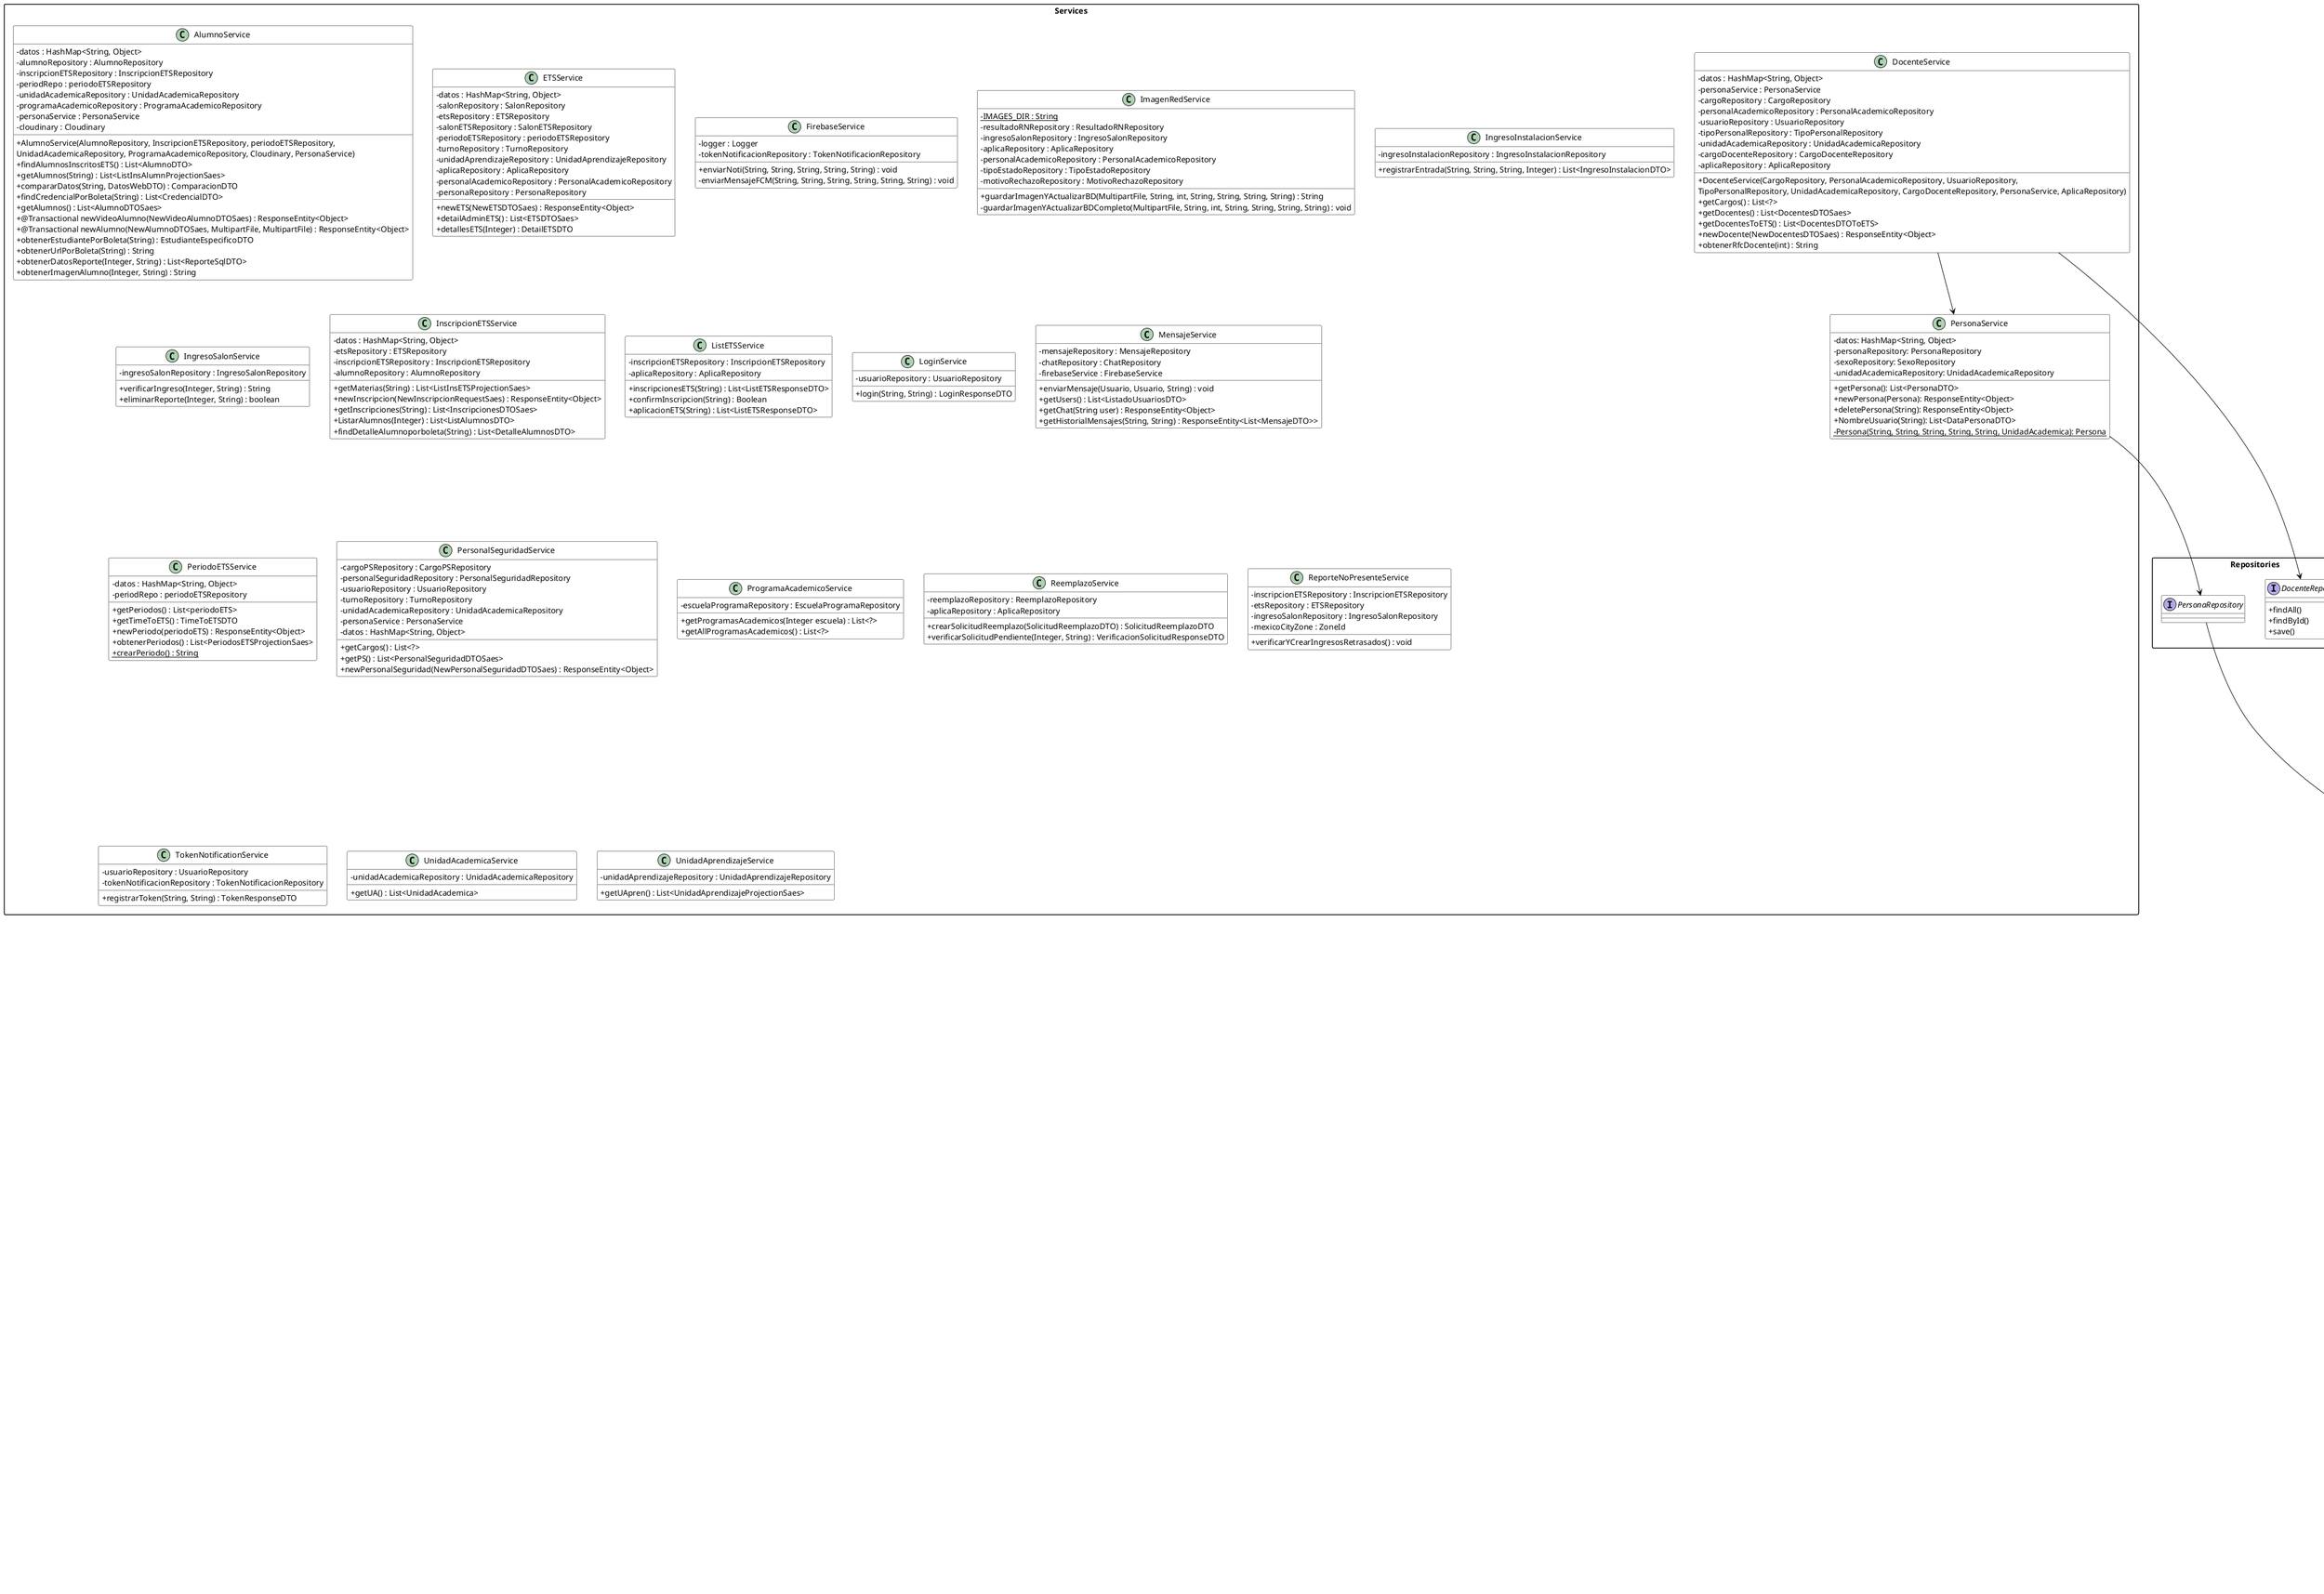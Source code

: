 @startuml
skinparam packageStyle rectangle
skinparam classAttributeIconSize 0

' Definición de estilos
skinparam class {
    BackgroundColor White
    ArrowColor Black
    BorderColor Black
}



' Services
package "Services" {
    class AlumnoService {
        - datos : HashMap<String, Object>
        - alumnoRepository : AlumnoRepository
        - inscripcionETSRepository : InscripcionETSRepository
        - periodRepo : periodoETSRepository
        - unidadAcademicaRepository : UnidadAcademicaRepository
        - programaAcademicoRepository : ProgramaAcademicoRepository
        - personaService : PersonaService
        - cloudinary : Cloudinary

        + AlumnoService(AlumnoRepository, InscripcionETSRepository, periodoETSRepository,
            UnidadAcademicaRepository, ProgramaAcademicoRepository, Cloudinary, PersonaService)
        + findAlumnosInscritosETS() : List<AlumnoDTO>
        + getAlumnos(String) : List<ListInsAlumnProjectionSaes>
        + compararDatos(String, DatosWebDTO) : ComparacionDTO
        + findCredencialPorBoleta(String) : List<CredencialDTO>
        + getAlumnos() : List<AlumnoDTOSaes>
        + @Transactional newVideoAlumno(NewVideoAlumnoDTOSaes) : ResponseEntity<Object>
        + @Transactional newAlumno(NewAlumnoDTOSaes, MultipartFile, MultipartFile) : ResponseEntity<Object>
        + obtenerEstudiantePorBoleta(String) : EstudianteEspecificoDTO
        + obtenerUrlPorBoleta(String) : String
        + obtenerDatosReporte(Integer, String) : List<ReporteSqlDTO>
        + obtenerImagenAlumno(Integer, String) : String
    }

     class DocenteService {
        - datos : HashMap<String, Object>
        - personaService : PersonaService
        - cargoRepository : CargoRepository
        - personalAcademicoRepository : PersonalAcademicoRepository
        - usuarioRepository : UsuarioRepository
        - tipoPersonalRepository : TipoPersonalRepository
        - unidadAcademicaRepository : UnidadAcademicaRepository
        - cargoDocenteRepository : CargoDocenteRepository
        - aplicaRepository : AplicaRepository

        + DocenteService(CargoRepository, PersonalAcademicoRepository, UsuarioRepository,
        TipoPersonalRepository, UnidadAcademicaRepository, CargoDocenteRepository, PersonaService, AplicaRepository)
        + getCargos() : List<?>
        + getDocentes() : List<DocentesDTOSaes>
        + getDocentesToETS() : List<DocentesDTOToETS>
        + newDocente(NewDocentesDTOSaes) : ResponseEntity<Object>
        + obtenerRfcDocente(int) : String
     }

     class ETSService {
        - datos : HashMap<String, Object>
        - salonRepository : SalonRepository
        - etsRepository : ETSRepository
        - salonETSRepository : SalonETSRepository
        - periodoETSRepository : periodoETSRepository
        - turnoRepository : TurnoRepository
        - unidadAprendizajeRepository : UnidadAprendizajeRepository
        - aplicaRepository : AplicaRepository
        - personalAcademicoRepository : PersonalAcademicoRepository
        - personaRepository : PersonaRepository

        + newETS(NewETSDTOSaes) : ResponseEntity<Object>
        + detailAdminETS() : List<ETSDTOSaes>
        + detallesETS(Integer) : DetailETSDTO
     }

     class FirebaseService {
        - logger : Logger
        - tokenNotificacionRepository : TokenNotificacionRepository

        + enviarNoti(String, String, String, String, String) : void
        - enviarMensajeFCM(String, String, String, String, String, String) : void
     }

     class ImagenRedService {
        - {static} IMAGES_DIR : String
        - resultadoRNRepository : ResultadoRNRepository
        - ingresoSalonRepository : IngresoSalonRepository
        - aplicaRepository : AplicaRepository
        - personalAcademicoRepository : PersonalAcademicoRepository
        - tipoEstadoRepository : TipoEstadoRepository
        - motivoRechazoRepository : MotivoRechazoRepository

        + guardarImagenYActualizarBD(MultipartFile, String, int, String, String, String, String) : String
        - guardarImagenYActualizarBDCompleto(MultipartFile, String, int, String, String, String, String) : void
     }

     class IngresoInstalacionService {
        - ingresoInstalacionRepository : IngresoInstalacionRepository

        + registrarEntrada(String, String, String, Integer) : List<IngresoInstalacionDTO>
     }

     class IngresoSalonService {
        - ingresoSalonRepository : IngresoSalonRepository

        + verificarIngreso(Integer, String) : String
        + eliminarReporte(Integer, String) : boolean
     }

     class InscripcionETSService {
        - datos : HashMap<String, Object>
        - etsRepository : ETSRepository
        - inscripcionETSRepository : InscripcionETSRepository
        - alumnoRepository : AlumnoRepository

        + getMaterias(String) : List<ListInsETSProjectionSaes>
        + newInscripcion(NewInscripcionRequestSaes) : ResponseEntity<Object>
        + getInscripciones(String) : List<InscripcionesDTOSaes>
        + ListarAlumnos(Integer) : List<ListAlumnosDTO>
        + findDetalleAlumnoporboleta(String) : List<DetalleAlumnosDTO>
     }

     class ListETSService {
        - inscripcionETSRepository : InscripcionETSRepository
        - aplicaRepository : AplicaRepository

        + inscripcionesETS(String) : List<ListETSResponseDTO>
        + confirmInscripcion(String) : Boolean
        + aplicacionETS(String) : List<ListETSResponseDTO>
     }

     class LoginService {
        - usuarioRepository : UsuarioRepository

        + login(String, String) : LoginResponseDTO
     }

     class MensajeService {
        - mensajeRepository : MensajeRepository
        - chatRepository : ChatRepository
        - firebaseService : FirebaseService

        + enviarMensaje(Usuario, Usuario, String) : void
        + getUsers() : List<ListadoUsuariosDTO>
        + getChat(String user) : ResponseEntity<Object>
        + getHistorialMensajes(String, String) : ResponseEntity<List<MensajeDTO>>
     }

     class PeriodoETSService {
        - datos : HashMap<String, Object>
        - periodRepo : periodoETSRepository

        + getPeriodos() : List<periodoETS>
        + getTimeToETS() : TimeToETSDTO
        + newPeriodo(periodoETS) : ResponseEntity<Object>
        + obtenerPeriodos() : List<PeriodosETSProjectionSaes>
        + {static} crearPeriodo() : String
     }

     class PersonalSeguridadService {
        - cargoPSRepository : CargoPSRepository
        - personalSeguridadRepository : PersonalSeguridadRepository
        - usuarioRepository : UsuarioRepository
        - turnoRepository : TurnoRepository
        - unidadAcademicaRepository : UnidadAcademicaRepository
        - personaService : PersonaService
        - datos : HashMap<String, Object>

        + getCargos() : List<?>
        + getPS() : List<PersonalSeguridadDTOSaes>
        + newPersonalSeguridad(NewPersonalSeguridadDTOSaes) : ResponseEntity<Object>
     }

    class PersonaService {
        - datos: HashMap<String, Object>
        - personaRepository: PersonaRepository
        - sexoRepository: SexoRepository
        - unidadAcademicaRepository: UnidadAcademicaRepository

        + getPersona(): List<PersonaDTO>
        + newPersona(Persona): ResponseEntity<Object>
        + deletePersona(String): ResponseEntity<Object>
        + NombreUsuario(String): List<DataPersonaDTO>
        {static} - Persona(String, String, String, String, String, UnidadAcademica): Persona
    }

    class ProgramaAcademicoService {
        - escuelaProgramaRepository : EscuelaProgramaRepository

        + getProgramasAcademicos(Integer escuela) : List<?>
        + getAllProgramasAcademicos() : List<?>
    }

    class ReemplazoService {
        - reemplazoRepository : ReemplazoRepository
        - aplicaRepository : AplicaRepository

        + crearSolicitudReemplazo(SolicitudReemplazoDTO) : SolicitudReemplazoDTO
        + verificarSolicitudPendiente(Integer, String) : VerificacionSolicitudResponseDTO
    }

    class ReporteNoPresenteService {
        - inscripcionETSRepository : InscripcionETSRepository
        - etsRepository : ETSRepository
        - ingresoSalonRepository : IngresoSalonRepository
        - mexicoCityZone : ZoneId

        + verificarYCrearIngresosRetrasados() : void
    }

    class TokenNotificationService {
        - usuarioRepository : UsuarioRepository
        - tokenNotificacionRepository : TokenNotificacionRepository

        + registrarToken(String, String) : TokenResponseDTO
    }

    class UnidadAcademicaService {
        - unidadAcademicaRepository : UnidadAcademicaRepository

        + getUA() : List<UnidadAcademica>
    }

    class UnidadAprendizajeService {
        - unidadAprendizajeRepository : UnidadAprendizajeRepository

        + getUApren() : List<UnidadAprendizajeProjectionSaes>
    }
}

' Repositories
package "Repositories" {
    interface PersonaRepository {

    }

    interface DocenteRepository {
        + findAll()
        + findById()
        + save()
    }
}

' Entities
package "Entities" {
    class Alumno {
        - boleta : String
        - CorreoI : String
        - imagenCredencial : String
        - idPA : ProgramaAcademico
        - CURP : Persona

        + getBoleta() : String
        + setBoleta(String) : void
        + getCorreoI() : String
        + setCorreoI(String) : void
        + getImagenCredencial() : String
        + setImagenCredencial(String) : void
        + getIdPA() : ProgramaAcademico
        + setIdPA(ProgramaAcademico) : void
        + getCURP() : Persona
        + setCURP(Persona) : void
    }

    class Persona {
        - CURP : String
        - nombre : String
        - apellido_p : String
        - apellido_m : String
        - sexo : Sexo
        - unidadAcademica : UnidadAcademica

        + getCURP() : String
        + setCURP(String) : void
        + getNombre() : String
        + setNombre(String) : void
        + setApellido_P(String) : void
        + setApellido_M(String) : void
        + Sexo getSexo() : Sexo
        + setSexo(Sexo) : void
        + getUnidadAcademica() : UnidadAcademica
        + setUnidadAcademica(UnidadAcademica) : void
    }

    class Sexo {
        - idSexo : Integer
        - nombre : String

        + getNombre() : String
        + setNombre(String) : void
    }

    class UnidadAcademica {
        - id_Escuela : Integer
        - nombre : String

        + getNombre() : String
        + setNombre(String) : void
    }

    class ProgramaAcademico {
        - idPA : String
        - nombre : String
        - Descripcion : String
        - detailsEP : List<EscuelaPrograma>

        + getIdPA() : String
        + setIdPA(String) : void
        + getNombre() : String
        + setNombre(String) : void
    }

    class EscuelaPrograma {
        - id : EscuelaProgramaPK
        - idUA : UnidadAcademica
        - idPAcad : ProgramaAcademico

        + getId() : EscuelaProgramaPK
        + setId(EscuelaProgramaPK) : void
        + getIdPA() : ProgramaAcademico
        + setIdPA(ProgramaAcademico) : void
    }

    class EscuelaProgramaPK {
        - idEscuela : Integer
        - idPA : String

        + getIdPA() :  String
        + setIdPA(String) : void
        + equals(Object) : boolean
        + hashCode() : int
    }

    class TipoPersonal {
        - tipoPA : Integer
        - cargo : String

        + getCargo() : String
        + setCargo(String) : void
    }

    class PersonalAcademico {
        - rfc : String
        - CURP : Persona
        - correoi : String
        - TipoPA : TipoPersonal

        + getRFC() : String
        + setRFC(String) : void
        + getCURP() : Persona
        + setCURP(Persona) : void
        + setCorreoI(String) : void
        + setTipoPA(TipoPersonal) : void
    }

    class PersonalSeguridad {
        - rfc : String
        - CURP : Persona
        - Turno : Turno
        - Cargo : CargoPS

        + getRfc() : String
        + setRfc(String) : void
        + getCURP() : Persona
        + setCURP(Persona) : void
        + getTurno() : Turno
        + setTurno(Turno) : void
        + getCargo() : CargoPS
        + setCargo(CargoPS) : void
    }

    class Turno {
        - idTurno : Integer
        - nombre : String

        + getNombre() : String
        + setNombre(String) : void
    }

    class CargoPS {
        - idCargo : Integer
        - nombre : String

        + getNombre()
        + setNombre(String nombre)
    }

    class ETS {
        - id_ETS : Integer
        - idPeriodo : periodoETS
        - Turno : Turno
        - Fecha : Date
        - hora : Time
        - Cupo : Integer
        - idUA : UnidadAprendizaje
        - Duracion : Integer

        + getIdETS() : Integer
        + setIdETS(Integer) : void
        + getTurno() : Turno
        + setTurno(Turno) : void
        + getFecha() : Date
        + getHora() : Time
        + setHora(Time) : void
        + setFecha(Date) : void
        + getIdUA() : UnidadAprendizaje
        + setIdUA(UnidadAprendizaje) : void
        + getETS() : List<Aplica>
        + setETS(List<Aplica>) : void
    }

    class periodoETS {
        - idPeriodo : Integer
        - periodo : String
        - tipo : char
        - Fecha_Inicio : Date
        - Fecha_Fin : Date

        + getPeriodo() : String
        + setPeriodo(String) : void
        + getTipo() : char
        + setTipo(char tipo) : void
        + getFecha_Inicio() : Date
        + getFecha_Fin() : Date

    }

    class UnidadAprendizaje {
        - idUA : String
        - nombre : String
        - Descripcion : String
        - idPA : ProgramaAcademico

        + getIdUA() : String
        + setIdUA(String) : void
        + getNombre() : String
        + setNombre(String) : void
        + getIdPA() : ProgramaAcademico
        + setIdPA(ProgramaAcademico) : void
    }

    class AplicaPK {
        - idETS : Integer
        - DocenteRFC : String

        + getIdETS() : Integer
        + setIdETS(Integer) : void
        + getDocenteRFC() : String
        + setDocenteRFC(String) : void
        + equals(Object) : boolean
        + hashCode() : int
    }

    class Aplica {
        - id : AplicaPK
        - idETS : ETS
        - docenteRFC : PersonalAcademico
        - coordinador : boolean

        + getId() : AplicaPK
        + setId(AplicaPK) : void
        + getIdETS() : ETS
        + setIdETS(ETS) : void
        + setDocenteRFC(PersonalAcademico) : void
        + setTitular(boolean) : void
    }

    class Cargo {
        - id_cargo : Integer
        - cargo : String

        + getIdCargo() : Integer
        + getCargo() : String
        + setCargo(String) : void
    }

    class CargoDocentePK {
        - RFC : String
        - idCargo : Integer

        + setRFC(String) : void
        + setIdCargo(Integer) : void
        + equals(Object) : boolean
        + hashCode() : int
    }

    class CargoDocente {
        - id : CargoDocentePK
        - RFCCD : PersonalAcademico
        - idCargoCD : Cargo

        + CargoDocentePK getId() : CargoDocentePK
        + setId(CargoDocentePK) : void
        + setRFC(PersonalAcademico) : void
        + setIdCargo(Cargo) : void
    }

    class Chat {
        - id : Long
        - remitente : Usuario
        - destinatario : Usuario

        + getId() : Long
        + setId(Long id) : void
    }

    class Usuario {
        - usuario : String
        - Password : String
        - TipoU : TipoUsuario
        - CURP : Persona

        + getUsuario() : String
        + setUsuario(String) : void
        + getCURP() : Persona
        + setCURP(Persona) : void
        + getTipoU() : TipoUsuario
    }

    class TipoUsuario {
        - idTU : Integer
        - tipo : String

        + getTipo() : String
        + setTipo(String) : void
    }

    class IngresoInstalacionPK {
        - boleta : String
        - idets : Integer
        - fecha : Date
        - hora : Time

        + getBoleta() : String
        + setBoleta(String) : void
        + getIdets() : Integer
        + setIdets(Integer) : void
        + getFecha() : Date
        + setFecha(Date) : void
        + getHora() : Time
        + setHora(Time) : void
    }

    class IngresoInstalacion {
        - id : IngresoInstalacionPK

        + getId() : IngresoInstalacionPK
        + setId(IngresoInstalacionPK) : void
    }

    class IngresoSalon {
        - id : BoletaETSPK
        - inscripcionETS : InscripcionETS
        - fecha : Date
        - hora : Time
        - docente : PersonalAcademico
        - estado : TipoEstado

        + getId() : BoletaETSPK
        + setId(BoletaETSPK) : void
        + setInscripcionETS(InscripcionETS) : void
        + getFecha() : Date
        + setFecha(Date) : void
        + getHora() : Time
        + setHora(Time hora) : void
        + getDocente() : PersonalAcademico
        + setDocente(PersonalAcademico) : void
        + getTipo() : TipoEstado
        + setTipo(TipoEstado) : void
    }

    class BoletaETSPK {
        - boleta : String
        - idets : Integer

        + getBoleta() : String
        + setBoleta(String) : void
        + getIdets() : Integer
        + setIdets(Integer) : void
    }

    class MensajePK {
        - chat : Chat
        - fechahora : LocalDateTime

        + getFechahora() : LocalDateTime
    }

    class Mensaje {
        - id : MensajePK
        - usuario : Usuario
        - mensaje : String

        + getRemitente() : Usuario
        + getId() : MensajePK
        + setId(MensajePK) : void
        + getMensaje() : String
        + setMensaje(String) : void
    }

    class MotivoRechazo {
        - id : BoletaETSPK
        - ingresoSalon : IngresoSalon
        - motivo : String

        + getId() : BoletaETSPK
        + setId(BoletaETSPK) : void
        + setIngresoSalon(IngresoSalon) : void
    }

    class Reemplazo {
        - id : AplicaPK
        - reemplazoPK : Aplica
        - motivo : String
        - estatus : Integer

        + getId() : AplicaPK
        + setId(AplicaPK id) : void
        + setReemplazoPK(Aplica) : void
        + getMotivo() : String
        + setMotivo(String) : void
        + getEstatus() : Integer
        + setEstatus(Integer) : void
    }

    class ResultadoRN {
        - id : BoletaETSPK
        - ingresoSalon : IngresoSalon
        - imagenAlumno : String
        - precision : Float

        + getId() : BoletaETSPK
        + setId(BoletaETSPK) : void
        + setImagenAlumno(String) : void
        + setPrecision(Float) : void
    }

    class Salon {
        - numSalon : Integer
        - Edificio : Integer
        - Piso : Integer
        - tipoSalon : TipoSalon

        + getNumSalon() : Integer
    }

    class TipoSalon {
        - idTS : Integer
        - tipo : String

        + getTipo() : String
        + setTipo(String) : void
    }

    class SalonETS {
        - id : SalonETSPK
        - numSalonSETS : Salon
        - idETSSETS : ETS

        + SalonETSPK getId() : SalonETSPK
        + setId(SalonETSPK) : void
        + setNumSalon(Salon) : void
        + getIdETS() : ETS
        + setIdETS(ETS) : void
    }

    class SalonETSPK {
        - numSalon : Integer
        - idETS : Integer

        + setNumSalon(Integer) : void
        + getIdETS() : Integer
        + setIdETS(Integer) : void
    }

    class TipoEstado {
        - idtipo : Integer
        - tipo : String

        + getTipo() : String
        + setTipo(String) : void
    }

    class TokenNotificacion {
        - id : Long
        - usuario : Usuario
        - token : String

        + getId() : Long
        + setId(Long) : void
        + getUsuario() : Usuario
        + setUsuario(Usuario) : void
        + getToken() : String
        + setToken(String) : void
    }

}

' Relaciones
PersonaService --> PersonaRepository
DocenteService --> DocenteRepository
PersonaRepository --> Persona
DocenteService --> PersonaService

Alumno --> Persona : "1..1 CURP"
Alumno --> ProgramaAcademico : "1..1 idPA"

Persona --> Sexo : "1..1 sexo"
Persona --> UnidadAcademica : "1..1 unidadAcademica"

ProgramaAcademico --> EscuelaPrograma : "0..* detailsEP"

EscuelaPrograma --> UnidadAcademica : "1..1 idUA"
EscuelaPrograma --> ProgramaAcademico : "1..1 idPAcad"
EscuelaPrograma --> EscuelaProgramaPK : "1..1 id"

PersonalAcademico --> Persona : "1..1 CURP"
PersonalAcademico --> TipoPersonal : "1..1 TipoPA"



@enduml